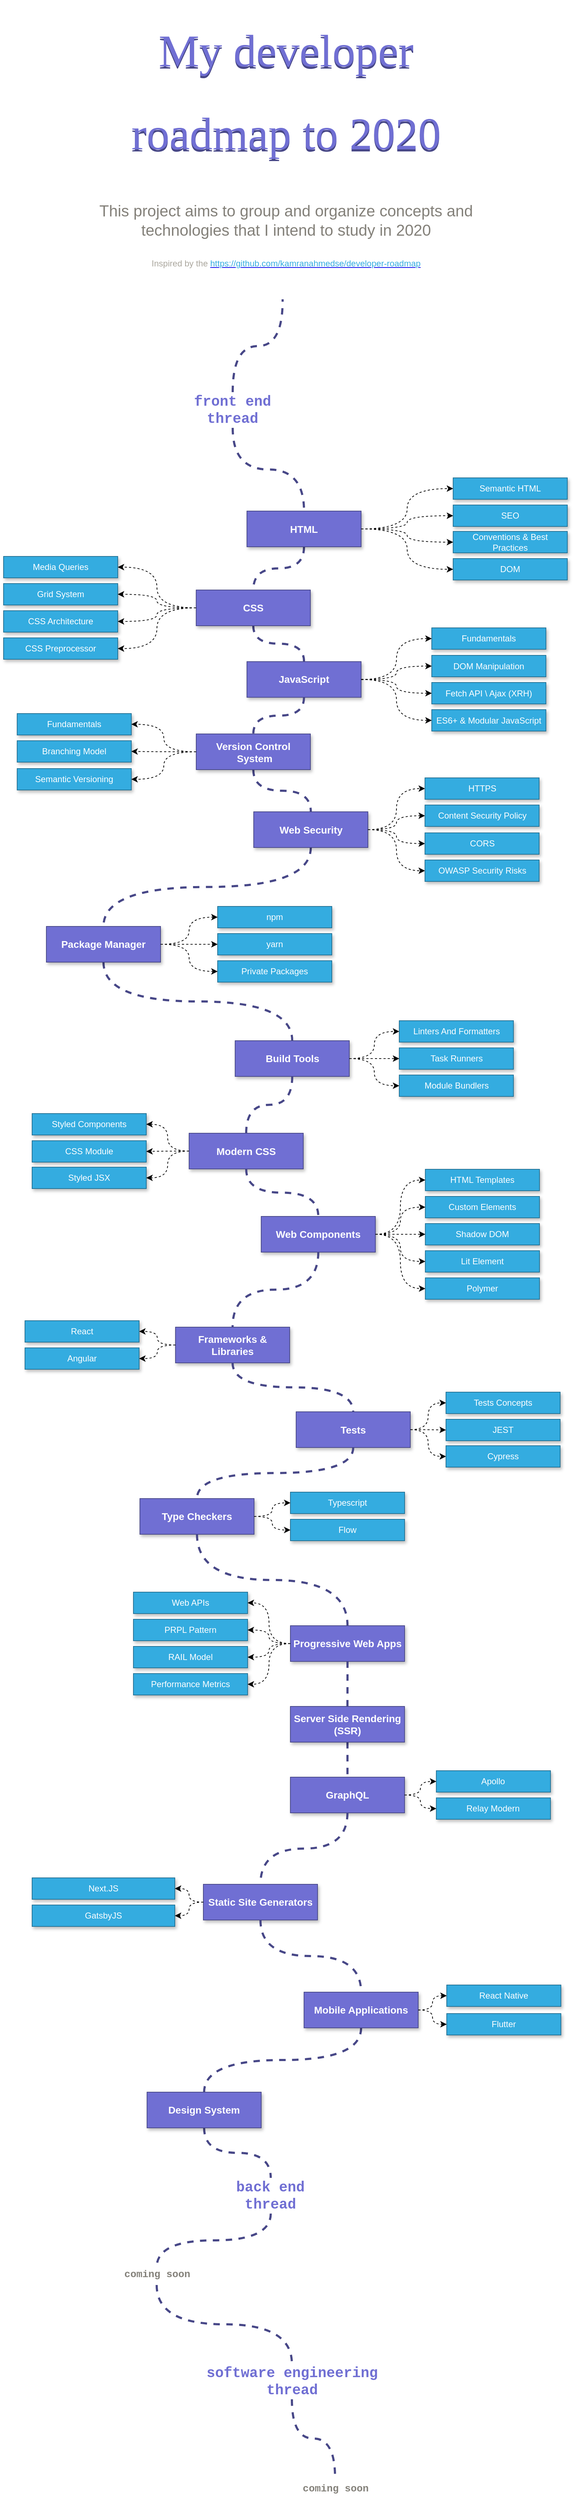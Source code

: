 <mxfile version="12.5.6" type="google"><diagram id="vV7UUr6rIa8FBHNhTu1Y" name="Page-1"><mxGraphModel dx="2844" dy="3862" grid="1" gridSize="10" guides="1" tooltips="1" connect="1" arrows="1" fold="1" page="1" pageScale="1" pageWidth="827" pageHeight="1169" math="0" shadow="0" extFonts="pacifico^https://fonts.googleapis.com/css?family=pacifico"><root><mxCell id="0"/><mxCell id="1" parent="0"/><mxCell id="6P8eKeDZ8W8T1Q5Tm0y5-17" style="edgeStyle=orthogonalEdgeStyle;curved=1;orthogonalLoop=1;jettySize=auto;html=1;exitX=0.5;exitY=1;exitDx=0;exitDy=0;endArrow=none;endFill=0;strokeColor=#474787;strokeWidth=3;fontSize=14;fontColor=#84817a;dashed=1;" edge="1" parent="1" source="ANVlv_8DLz2i2nWQg8MY-125" target="ANVlv_8DLz2i2nWQg8MY-126"><mxGeometry relative="1" as="geometry"/></mxCell><mxCell id="ANVlv_8DLz2i2nWQg8MY-125" value="Server Side Rendering (SSR)" style="rounded=0;whiteSpace=wrap;html=1;fillColor=#706fd3;strokeColor=#474787;shadow=1;fontStyle=1;fontColor=#fff;fontSize=14;" parent="1" vertex="1"><mxGeometry x="419.94" y="58" width="160" height="50" as="geometry"/></mxCell><mxCell id="ANVlv_8DLz2i2nWQg8MY-203" value="" style="group" parent="1" vertex="1" connectable="0"><mxGeometry x="342.53" y="-902" width="390" height="106" as="geometry"/></mxCell><mxCell id="ANVlv_8DLz2i2nWQg8MY-58" value="Build Tools" style="rounded=0;whiteSpace=wrap;html=1;fillColor=#706fd3;strokeColor=#474787;shadow=1;fontStyle=1;fontColor=#fff;fontSize=14;" parent="ANVlv_8DLz2i2nWQg8MY-203" vertex="1"><mxGeometry y="28" width="160" height="50" as="geometry"/></mxCell><mxCell id="ANVlv_8DLz2i2nWQg8MY-65" value="Linters And Formatters" style="rounded=0;whiteSpace=wrap;html=1;fillColor=#34ace0;strokeColor=#227093;shadow=1;fontStyle=0;fontColor=#fff;" parent="ANVlv_8DLz2i2nWQg8MY-203" vertex="1"><mxGeometry x="230" width="160" height="30" as="geometry"/></mxCell><mxCell id="ANVlv_8DLz2i2nWQg8MY-66" value="Task Runners" style="rounded=0;whiteSpace=wrap;html=1;fillColor=#34ace0;strokeColor=#227093;shadow=1;fontStyle=0;fontColor=#fff;" parent="ANVlv_8DLz2i2nWQg8MY-203" vertex="1"><mxGeometry x="230" y="38" width="160" height="30" as="geometry"/></mxCell><mxCell id="ANVlv_8DLz2i2nWQg8MY-67" value="Module Bundlers" style="rounded=0;whiteSpace=wrap;html=1;fillColor=#34ace0;strokeColor=#227093;shadow=1;fontStyle=0;fontColor=#fff;" parent="ANVlv_8DLz2i2nWQg8MY-203" vertex="1"><mxGeometry x="230" y="76" width="160" height="30" as="geometry"/></mxCell><mxCell id="ANVlv_8DLz2i2nWQg8MY-68" style="edgeStyle=orthogonalEdgeStyle;curved=1;orthogonalLoop=1;jettySize=auto;html=1;dashed=1;fontSize=14;fontColor=#fff;" parent="ANVlv_8DLz2i2nWQg8MY-203" source="ANVlv_8DLz2i2nWQg8MY-58" target="ANVlv_8DLz2i2nWQg8MY-65" edge="1"><mxGeometry relative="1" as="geometry"/></mxCell><mxCell id="ANVlv_8DLz2i2nWQg8MY-69" style="edgeStyle=orthogonalEdgeStyle;curved=1;orthogonalLoop=1;jettySize=auto;html=1;entryX=0;entryY=0.5;entryDx=0;entryDy=0;dashed=1;fontSize=14;fontColor=#fff;" parent="ANVlv_8DLz2i2nWQg8MY-203" source="ANVlv_8DLz2i2nWQg8MY-58" target="ANVlv_8DLz2i2nWQg8MY-66" edge="1"><mxGeometry relative="1" as="geometry"/></mxCell><mxCell id="ANVlv_8DLz2i2nWQg8MY-70" style="edgeStyle=orthogonalEdgeStyle;curved=1;orthogonalLoop=1;jettySize=auto;html=1;entryX=0;entryY=0.5;entryDx=0;entryDy=0;dashed=1;fontSize=14;fontColor=#fff;" parent="ANVlv_8DLz2i2nWQg8MY-203" source="ANVlv_8DLz2i2nWQg8MY-58" target="ANVlv_8DLz2i2nWQg8MY-67" edge="1"><mxGeometry relative="1" as="geometry"/></mxCell><mxCell id="ANVlv_8DLz2i2nWQg8MY-204" value="" style="group" parent="1" vertex="1" connectable="0"><mxGeometry x="58" y="-772" width="380" height="105" as="geometry"/></mxCell><mxCell id="ANVlv_8DLz2i2nWQg8MY-71" value="Modern CSS" style="rounded=0;whiteSpace=wrap;html=1;fillColor=#706fd3;strokeColor=#474787;shadow=1;fontStyle=1;fontColor=#fff;fontSize=14;" parent="ANVlv_8DLz2i2nWQg8MY-204" vertex="1"><mxGeometry x="220" y="27.5" width="160" height="50" as="geometry"/></mxCell><mxCell id="ANVlv_8DLz2i2nWQg8MY-72" value="Styled Components" style="rounded=0;whiteSpace=wrap;html=1;fillColor=#34ace0;strokeColor=#227093;shadow=1;fontStyle=0;fontColor=#fff;" parent="ANVlv_8DLz2i2nWQg8MY-204" vertex="1"><mxGeometry width="160" height="30" as="geometry"/></mxCell><mxCell id="ANVlv_8DLz2i2nWQg8MY-75" style="edgeStyle=orthogonalEdgeStyle;curved=1;orthogonalLoop=1;jettySize=auto;html=1;entryX=1;entryY=0.5;entryDx=0;entryDy=0;dashed=1;fontSize=14;fontColor=#fff;" parent="ANVlv_8DLz2i2nWQg8MY-204" source="ANVlv_8DLz2i2nWQg8MY-71" target="ANVlv_8DLz2i2nWQg8MY-72" edge="1"><mxGeometry relative="1" as="geometry"/></mxCell><mxCell id="ANVlv_8DLz2i2nWQg8MY-73" value="CSS Module" style="rounded=0;whiteSpace=wrap;html=1;fillColor=#34ace0;strokeColor=#227093;shadow=1;fontStyle=0;fontColor=#fff;" parent="ANVlv_8DLz2i2nWQg8MY-204" vertex="1"><mxGeometry y="38" width="160" height="30" as="geometry"/></mxCell><mxCell id="ANVlv_8DLz2i2nWQg8MY-76" style="edgeStyle=orthogonalEdgeStyle;curved=1;orthogonalLoop=1;jettySize=auto;html=1;dashed=1;fontSize=14;fontColor=#fff;" parent="ANVlv_8DLz2i2nWQg8MY-204" source="ANVlv_8DLz2i2nWQg8MY-71" target="ANVlv_8DLz2i2nWQg8MY-73" edge="1"><mxGeometry relative="1" as="geometry"/></mxCell><mxCell id="ANVlv_8DLz2i2nWQg8MY-74" value="Styled JSX" style="rounded=0;whiteSpace=wrap;html=1;fillColor=#34ace0;strokeColor=#227093;shadow=1;fontStyle=0;fontColor=#fff;" parent="ANVlv_8DLz2i2nWQg8MY-204" vertex="1"><mxGeometry y="75" width="160" height="30" as="geometry"/></mxCell><mxCell id="ANVlv_8DLz2i2nWQg8MY-77" style="edgeStyle=orthogonalEdgeStyle;curved=1;orthogonalLoop=1;jettySize=auto;html=1;entryX=1;entryY=0.5;entryDx=0;entryDy=0;dashed=1;fontSize=14;fontColor=#fff;" parent="ANVlv_8DLz2i2nWQg8MY-204" source="ANVlv_8DLz2i2nWQg8MY-71" target="ANVlv_8DLz2i2nWQg8MY-74" edge="1"><mxGeometry relative="1" as="geometry"/></mxCell><mxCell id="H6_eikqDi5jxZK1m3FdR-1" value="" style="group" parent="1" vertex="1" connectable="0"><mxGeometry x="209.06" y="-242" width="370.94" height="68" as="geometry"/></mxCell><mxCell id="ANVlv_8DLz2i2nWQg8MY-111" value="Type Checkers" style="rounded=0;whiteSpace=wrap;html=1;fillColor=#706fd3;strokeColor=#474787;shadow=1;fontStyle=1;fontColor=#fff;fontSize=14;" parent="H6_eikqDi5jxZK1m3FdR-1" vertex="1"><mxGeometry y="9" width="160" height="50" as="geometry"/></mxCell><mxCell id="ANVlv_8DLz2i2nWQg8MY-112" value="Typescript" style="rounded=0;whiteSpace=wrap;html=1;fillColor=#34ace0;strokeColor=#227093;shadow=1;fontStyle=0;fontColor=#fff;" parent="H6_eikqDi5jxZK1m3FdR-1" vertex="1"><mxGeometry x="210.94" width="160" height="30" as="geometry"/></mxCell><mxCell id="ANVlv_8DLz2i2nWQg8MY-114" style="edgeStyle=orthogonalEdgeStyle;curved=1;orthogonalLoop=1;jettySize=auto;html=1;dashed=1;fontSize=14;fontColor=#84817a;" parent="H6_eikqDi5jxZK1m3FdR-1" source="ANVlv_8DLz2i2nWQg8MY-111" target="ANVlv_8DLz2i2nWQg8MY-112" edge="1"><mxGeometry relative="1" as="geometry"/></mxCell><mxCell id="ANVlv_8DLz2i2nWQg8MY-113" value="Flow" style="rounded=0;whiteSpace=wrap;html=1;fillColor=#34ace0;strokeColor=#227093;shadow=1;fontStyle=0;fontColor=#fff;" parent="H6_eikqDi5jxZK1m3FdR-1" vertex="1"><mxGeometry x="210.94" y="38" width="160" height="30" as="geometry"/></mxCell><mxCell id="ANVlv_8DLz2i2nWQg8MY-115" style="edgeStyle=orthogonalEdgeStyle;curved=1;orthogonalLoop=1;jettySize=auto;html=1;dashed=1;fontSize=14;fontColor=#84817a;" parent="H6_eikqDi5jxZK1m3FdR-1" source="ANVlv_8DLz2i2nWQg8MY-111" target="ANVlv_8DLz2i2nWQg8MY-113" edge="1"><mxGeometry relative="1" as="geometry"/></mxCell><mxCell id="H6_eikqDi5jxZK1m3FdR-17" value="" style="group" parent="1" vertex="1" connectable="0"><mxGeometry x="419.94" y="148" width="364.53" height="68" as="geometry"/></mxCell><mxCell id="ANVlv_8DLz2i2nWQg8MY-126" value="GraphQL" style="rounded=0;whiteSpace=wrap;html=1;fillColor=#706fd3;strokeColor=#474787;shadow=1;fontStyle=1;fontColor=#fff;fontSize=14;" parent="H6_eikqDi5jxZK1m3FdR-17" vertex="1"><mxGeometry y="9" width="160" height="50" as="geometry"/></mxCell><mxCell id="ANVlv_8DLz2i2nWQg8MY-127" value="Apollo" style="rounded=0;whiteSpace=wrap;html=1;fillColor=#34ace0;strokeColor=#227093;shadow=1;fontStyle=0;fontColor=#fff;" parent="H6_eikqDi5jxZK1m3FdR-17" vertex="1"><mxGeometry x="204.53" width="160" height="30" as="geometry"/></mxCell><mxCell id="ANVlv_8DLz2i2nWQg8MY-128" value="Relay Modern" style="rounded=0;whiteSpace=wrap;html=1;fillColor=#34ace0;strokeColor=#227093;shadow=1;fontStyle=0;fontColor=#fff;" parent="H6_eikqDi5jxZK1m3FdR-17" vertex="1"><mxGeometry x="204.53" y="38" width="160" height="30" as="geometry"/></mxCell><mxCell id="H6_eikqDi5jxZK1m3FdR-15" style="edgeStyle=orthogonalEdgeStyle;curved=1;orthogonalLoop=1;jettySize=auto;html=1;entryX=0;entryY=0.5;entryDx=0;entryDy=0;dashed=1;fontSize=14;fontColor=#84817a;" parent="H6_eikqDi5jxZK1m3FdR-17" source="ANVlv_8DLz2i2nWQg8MY-126" target="ANVlv_8DLz2i2nWQg8MY-127" edge="1"><mxGeometry relative="1" as="geometry"/></mxCell><mxCell id="H6_eikqDi5jxZK1m3FdR-16" style="edgeStyle=orthogonalEdgeStyle;curved=1;orthogonalLoop=1;jettySize=auto;html=1;dashed=1;fontSize=14;fontColor=#84817a;" parent="H6_eikqDi5jxZK1m3FdR-17" source="ANVlv_8DLz2i2nWQg8MY-126" target="ANVlv_8DLz2i2nWQg8MY-128" edge="1"><mxGeometry relative="1" as="geometry"/></mxCell><mxCell id="H6_eikqDi5jxZK1m3FdR-21" value="" style="group" parent="1" vertex="1" connectable="0"><mxGeometry x="58.0" y="298" width="400" height="68" as="geometry"/></mxCell><mxCell id="ANVlv_8DLz2i2nWQg8MY-131" value="Static Site Generators" style="rounded=0;whiteSpace=wrap;html=1;fillColor=#706fd3;strokeColor=#474787;shadow=1;fontStyle=1;fontColor=#fff;fontSize=14;" parent="H6_eikqDi5jxZK1m3FdR-21" vertex="1"><mxGeometry x="240.0" y="9" width="160" height="50" as="geometry"/></mxCell><mxCell id="ANVlv_8DLz2i2nWQg8MY-132" value="Next.JS" style="rounded=0;whiteSpace=wrap;html=1;fillColor=#34ace0;strokeColor=#227093;shadow=1;fontStyle=0;fontColor=#fff;" parent="H6_eikqDi5jxZK1m3FdR-21" vertex="1"><mxGeometry width="200" height="30" as="geometry"/></mxCell><mxCell id="ANVlv_8DLz2i2nWQg8MY-134" style="edgeStyle=orthogonalEdgeStyle;curved=1;orthogonalLoop=1;jettySize=auto;html=1;dashed=1;fontSize=14;fontColor=#84817a;" parent="H6_eikqDi5jxZK1m3FdR-21" source="ANVlv_8DLz2i2nWQg8MY-131" target="ANVlv_8DLz2i2nWQg8MY-132" edge="1"><mxGeometry relative="1" as="geometry"/></mxCell><mxCell id="ANVlv_8DLz2i2nWQg8MY-133" value="GatsbyJS" style="rounded=0;whiteSpace=wrap;html=1;fillColor=#34ace0;strokeColor=#227093;shadow=1;fontStyle=0;fontColor=#fff;" parent="H6_eikqDi5jxZK1m3FdR-21" vertex="1"><mxGeometry y="38" width="200" height="30" as="geometry"/></mxCell><mxCell id="ANVlv_8DLz2i2nWQg8MY-135" style="edgeStyle=orthogonalEdgeStyle;curved=1;orthogonalLoop=1;jettySize=auto;html=1;dashed=1;fontSize=14;fontColor=#84817a;" parent="H6_eikqDi5jxZK1m3FdR-21" source="ANVlv_8DLz2i2nWQg8MY-131" target="ANVlv_8DLz2i2nWQg8MY-133" edge="1"><mxGeometry relative="1" as="geometry"/></mxCell><mxCell id="H6_eikqDi5jxZK1m3FdR-22" style="edgeStyle=orthogonalEdgeStyle;curved=1;orthogonalLoop=1;jettySize=auto;html=1;entryX=0.5;entryY=0;entryDx=0;entryDy=0;endArrow=none;endFill=0;strokeColor=#474787;strokeWidth=3;fontSize=14;fontColor=#84817a;dashed=1;" parent="1" source="ANVlv_8DLz2i2nWQg8MY-126" target="ANVlv_8DLz2i2nWQg8MY-131" edge="1"><mxGeometry relative="1" as="geometry"/></mxCell><mxCell id="H6_eikqDi5jxZK1m3FdR-23" style="edgeStyle=orthogonalEdgeStyle;curved=1;orthogonalLoop=1;jettySize=auto;html=1;entryX=0.5;entryY=0;entryDx=0;entryDy=0;endArrow=none;endFill=0;strokeColor=#474787;strokeWidth=3;fontSize=14;fontColor=#84817a;dashed=1;" parent="1" source="ANVlv_8DLz2i2nWQg8MY-131" target="ANVlv_8DLz2i2nWQg8MY-136" edge="1"><mxGeometry relative="1" as="geometry"/></mxCell><mxCell id="H6_eikqDi5jxZK1m3FdR-28" value="" style="group" parent="1" vertex="1" connectable="0"><mxGeometry x="48" y="-482" width="370.94" height="68" as="geometry"/></mxCell><mxCell id="ANVlv_8DLz2i2nWQg8MY-92" value="Frameworks &amp;amp; Libraries" style="rounded=0;whiteSpace=wrap;html=1;fillColor=#706fd3;strokeColor=#474787;shadow=1;fontStyle=1;fontColor=#fff;fontSize=14;" parent="H6_eikqDi5jxZK1m3FdR-28" vertex="1"><mxGeometry x="210.94" y="9" width="160" height="50" as="geometry"/></mxCell><mxCell id="ANVlv_8DLz2i2nWQg8MY-93" value="React" style="rounded=0;whiteSpace=wrap;html=1;fillColor=#34ace0;strokeColor=#227093;shadow=1;fontStyle=0;fontColor=#fff;" parent="H6_eikqDi5jxZK1m3FdR-28" vertex="1"><mxGeometry width="160" height="30" as="geometry"/></mxCell><mxCell id="ANVlv_8DLz2i2nWQg8MY-100" style="edgeStyle=orthogonalEdgeStyle;curved=1;orthogonalLoop=1;jettySize=auto;html=1;dashed=1;fontSize=14;fontColor=#84817a;" parent="H6_eikqDi5jxZK1m3FdR-28" source="ANVlv_8DLz2i2nWQg8MY-92" target="ANVlv_8DLz2i2nWQg8MY-93" edge="1"><mxGeometry relative="1" as="geometry"/></mxCell><mxCell id="ANVlv_8DLz2i2nWQg8MY-98" value="Angular" style="rounded=0;whiteSpace=wrap;html=1;fillColor=#34ace0;strokeColor=#227093;shadow=1;fontStyle=0;fontColor=#fff;" parent="H6_eikqDi5jxZK1m3FdR-28" vertex="1"><mxGeometry y="38" width="160" height="30" as="geometry"/></mxCell><mxCell id="ANVlv_8DLz2i2nWQg8MY-102" style="edgeStyle=orthogonalEdgeStyle;curved=1;orthogonalLoop=1;jettySize=auto;html=1;entryX=1;entryY=0.5;entryDx=0;entryDy=0;dashed=1;fontSize=14;fontColor=#84817a;" parent="H6_eikqDi5jxZK1m3FdR-28" source="ANVlv_8DLz2i2nWQg8MY-92" target="ANVlv_8DLz2i2nWQg8MY-98" edge="1"><mxGeometry relative="1" as="geometry"/></mxCell><mxCell id="H6_eikqDi5jxZK1m3FdR-30" value="" style="group" parent="1" vertex="1" connectable="0"><mxGeometry x="428" y="-382" width="370" height="105" as="geometry"/></mxCell><mxCell id="ANVlv_8DLz2i2nWQg8MY-103" value="Tests" style="rounded=0;whiteSpace=wrap;html=1;fillColor=#706fd3;strokeColor=#474787;shadow=1;fontStyle=1;fontColor=#fff;fontSize=14;" parent="H6_eikqDi5jxZK1m3FdR-30" vertex="1"><mxGeometry y="27.5" width="160" height="50" as="geometry"/></mxCell><mxCell id="ANVlv_8DLz2i2nWQg8MY-104" value="Tests Concepts" style="rounded=0;whiteSpace=wrap;html=1;fillColor=#34ace0;strokeColor=#227093;shadow=1;fontStyle=0;fontColor=#fff;" parent="H6_eikqDi5jxZK1m3FdR-30" vertex="1"><mxGeometry x="210" width="160" height="30" as="geometry"/></mxCell><mxCell id="ANVlv_8DLz2i2nWQg8MY-218" style="edgeStyle=orthogonalEdgeStyle;curved=1;orthogonalLoop=1;jettySize=auto;html=1;entryX=0;entryY=0.5;entryDx=0;entryDy=0;dashed=1;fontSize=14;fontColor=#84817a;" parent="H6_eikqDi5jxZK1m3FdR-30" source="ANVlv_8DLz2i2nWQg8MY-103" target="ANVlv_8DLz2i2nWQg8MY-104" edge="1"><mxGeometry relative="1" as="geometry"/></mxCell><mxCell id="ANVlv_8DLz2i2nWQg8MY-105" value="JEST" style="rounded=0;whiteSpace=wrap;html=1;fillColor=#34ace0;strokeColor=#227093;shadow=1;fontStyle=0;fontColor=#fff;" parent="H6_eikqDi5jxZK1m3FdR-30" vertex="1"><mxGeometry x="210" y="38" width="160" height="30" as="geometry"/></mxCell><mxCell id="ANVlv_8DLz2i2nWQg8MY-219" style="edgeStyle=orthogonalEdgeStyle;curved=1;orthogonalLoop=1;jettySize=auto;html=1;entryX=0;entryY=0.5;entryDx=0;entryDy=0;dashed=1;fontSize=14;fontColor=#84817a;" parent="H6_eikqDi5jxZK1m3FdR-30" source="ANVlv_8DLz2i2nWQg8MY-103" target="ANVlv_8DLz2i2nWQg8MY-105" edge="1"><mxGeometry relative="1" as="geometry"/></mxCell><mxCell id="ANVlv_8DLz2i2nWQg8MY-106" value="Cypress" style="rounded=0;whiteSpace=wrap;html=1;fillColor=#34ace0;strokeColor=#227093;shadow=1;fontStyle=0;fontColor=#fff;" parent="H6_eikqDi5jxZK1m3FdR-30" vertex="1"><mxGeometry x="210" y="75" width="160" height="30" as="geometry"/></mxCell><mxCell id="ANVlv_8DLz2i2nWQg8MY-220" style="edgeStyle=orthogonalEdgeStyle;curved=1;orthogonalLoop=1;jettySize=auto;html=1;entryX=0;entryY=0.5;entryDx=0;entryDy=0;dashed=1;fontSize=14;fontColor=#84817a;" parent="H6_eikqDi5jxZK1m3FdR-30" source="ANVlv_8DLz2i2nWQg8MY-103" target="ANVlv_8DLz2i2nWQg8MY-106" edge="1"><mxGeometry relative="1" as="geometry"/></mxCell><mxCell id="H6_eikqDi5jxZK1m3FdR-33" value="" style="group" parent="1" vertex="1" connectable="0"><mxGeometry x="200.0" y="-102" width="380" height="144" as="geometry"/></mxCell><mxCell id="ANVlv_8DLz2i2nWQg8MY-116" value="Progressive Web Apps" style="rounded=0;whiteSpace=wrap;html=1;fillColor=#706fd3;strokeColor=#474787;shadow=1;fontStyle=1;fontColor=#fff;fontSize=14;" parent="H6_eikqDi5jxZK1m3FdR-33" vertex="1"><mxGeometry x="220" y="47" width="160" height="50" as="geometry"/></mxCell><mxCell id="ANVlv_8DLz2i2nWQg8MY-117" value="Web APIs" style="rounded=0;whiteSpace=wrap;html=1;fillColor=#34ace0;strokeColor=#227093;shadow=1;fontStyle=0;fontColor=#fff;" parent="H6_eikqDi5jxZK1m3FdR-33" vertex="1"><mxGeometry width="160" height="30" as="geometry"/></mxCell><mxCell id="H6_eikqDi5jxZK1m3FdR-8" style="edgeStyle=orthogonalEdgeStyle;curved=1;orthogonalLoop=1;jettySize=auto;html=1;entryX=1;entryY=0.5;entryDx=0;entryDy=0;dashed=1;fontSize=14;fontColor=#84817a;" parent="H6_eikqDi5jxZK1m3FdR-33" source="ANVlv_8DLz2i2nWQg8MY-116" target="ANVlv_8DLz2i2nWQg8MY-117" edge="1"><mxGeometry relative="1" as="geometry"/></mxCell><mxCell id="ANVlv_8DLz2i2nWQg8MY-118" value="PRPL Pattern" style="rounded=0;whiteSpace=wrap;html=1;fillColor=#34ace0;strokeColor=#227093;shadow=1;fontStyle=0;fontColor=#fff;" parent="H6_eikqDi5jxZK1m3FdR-33" vertex="1"><mxGeometry y="38" width="160" height="30" as="geometry"/></mxCell><mxCell id="H6_eikqDi5jxZK1m3FdR-9" style="edgeStyle=orthogonalEdgeStyle;curved=1;orthogonalLoop=1;jettySize=auto;html=1;dashed=1;fontSize=14;fontColor=#84817a;" parent="H6_eikqDi5jxZK1m3FdR-33" source="ANVlv_8DLz2i2nWQg8MY-116" target="ANVlv_8DLz2i2nWQg8MY-118" edge="1"><mxGeometry relative="1" as="geometry"/></mxCell><mxCell id="ANVlv_8DLz2i2nWQg8MY-119" value="RAIL Model" style="rounded=0;whiteSpace=wrap;html=1;fillColor=#34ace0;strokeColor=#227093;shadow=1;fontStyle=0;fontColor=#fff;" parent="H6_eikqDi5jxZK1m3FdR-33" vertex="1"><mxGeometry y="76" width="160" height="30" as="geometry"/></mxCell><mxCell id="H6_eikqDi5jxZK1m3FdR-10" style="edgeStyle=orthogonalEdgeStyle;curved=1;orthogonalLoop=1;jettySize=auto;html=1;entryX=1;entryY=0.5;entryDx=0;entryDy=0;dashed=1;fontSize=14;fontColor=#84817a;" parent="H6_eikqDi5jxZK1m3FdR-33" source="ANVlv_8DLz2i2nWQg8MY-116" target="ANVlv_8DLz2i2nWQg8MY-119" edge="1"><mxGeometry relative="1" as="geometry"/></mxCell><mxCell id="ANVlv_8DLz2i2nWQg8MY-120" value="Performance Metrics" style="rounded=0;whiteSpace=wrap;html=1;fillColor=#34ace0;strokeColor=#227093;shadow=1;fontStyle=0;fontColor=#fff;" parent="H6_eikqDi5jxZK1m3FdR-33" vertex="1"><mxGeometry y="114" width="160" height="30" as="geometry"/></mxCell><mxCell id="H6_eikqDi5jxZK1m3FdR-11" style="edgeStyle=orthogonalEdgeStyle;curved=1;orthogonalLoop=1;jettySize=auto;html=1;entryX=1;entryY=0.5;entryDx=0;entryDy=0;dashed=1;fontSize=14;fontColor=#84817a;" parent="H6_eikqDi5jxZK1m3FdR-33" source="ANVlv_8DLz2i2nWQg8MY-116" target="ANVlv_8DLz2i2nWQg8MY-120" edge="1"><mxGeometry relative="1" as="geometry"/></mxCell><mxCell id="H6_eikqDi5jxZK1m3FdR-46" value="" style="group;movable=0;resizable=0;rotatable=0;deletable=0;editable=0;connectable=0;" parent="1" vertex="1" connectable="0"><mxGeometry x="360" y="-940" width="419" height="144.5" as="geometry"/></mxCell><mxCell id="ANVlv_8DLz2i2nWQg8MY-3" value="JavaScript" style="rounded=0;whiteSpace=wrap;html=1;fillColor=#706fd3;strokeColor=#474787;shadow=1;fontStyle=1;fontColor=#fff;fontSize=14;" parent="H6_eikqDi5jxZK1m3FdR-46" vertex="1"><mxGeometry x="-0.94" y="-464.75" width="160" height="50" as="geometry"/></mxCell><mxCell id="ANVlv_8DLz2i2nWQg8MY-19" value="Fundamentals" style="rounded=0;whiteSpace=wrap;html=1;fillColor=#34ace0;strokeColor=#227093;shadow=1;fontStyle=0;fontColor=#fff;" parent="H6_eikqDi5jxZK1m3FdR-46" vertex="1"><mxGeometry x="258.06" y="-512" width="160" height="30" as="geometry"/></mxCell><mxCell id="ANVlv_8DLz2i2nWQg8MY-22" value="DOM Manipulation" style="rounded=0;whiteSpace=wrap;html=1;fillColor=#34ace0;strokeColor=#227093;shadow=1;fontStyle=0;fontColor=#fff;" parent="H6_eikqDi5jxZK1m3FdR-46" vertex="1"><mxGeometry x="258.06" y="-473.5" width="160" height="30" as="geometry"/></mxCell><mxCell id="ANVlv_8DLz2i2nWQg8MY-23" value="Fetch API \ Ajax (XRH)" style="rounded=0;whiteSpace=wrap;html=1;fillColor=#34ace0;strokeColor=#227093;shadow=1;fontStyle=0;fontColor=#fff;" parent="H6_eikqDi5jxZK1m3FdR-46" vertex="1"><mxGeometry x="258.06" y="-435.5" width="160" height="30" as="geometry"/></mxCell><mxCell id="ANVlv_8DLz2i2nWQg8MY-24" value="ES6+ &amp;amp; Modular JavaScript" style="rounded=0;whiteSpace=wrap;html=1;fillColor=#34ace0;strokeColor=#227093;shadow=1;fontStyle=0;fontColor=#fff;" parent="H6_eikqDi5jxZK1m3FdR-46" vertex="1"><mxGeometry x="258.06" y="-397.5" width="160" height="30" as="geometry"/></mxCell><mxCell id="H6_eikqDi5jxZK1m3FdR-42" style="edgeStyle=orthogonalEdgeStyle;curved=1;orthogonalLoop=1;jettySize=auto;html=1;entryX=0;entryY=0.5;entryDx=0;entryDy=0;dashed=1;fontSize=14;fontColor=#84817a;" parent="H6_eikqDi5jxZK1m3FdR-46" source="ANVlv_8DLz2i2nWQg8MY-3" target="ANVlv_8DLz2i2nWQg8MY-19" edge="1"><mxGeometry relative="1" as="geometry"/></mxCell><mxCell id="H6_eikqDi5jxZK1m3FdR-43" style="edgeStyle=orthogonalEdgeStyle;curved=1;orthogonalLoop=1;jettySize=auto;html=1;entryX=0;entryY=0.5;entryDx=0;entryDy=0;dashed=1;fontSize=14;fontColor=#84817a;" parent="H6_eikqDi5jxZK1m3FdR-46" source="ANVlv_8DLz2i2nWQg8MY-3" target="ANVlv_8DLz2i2nWQg8MY-22" edge="1"><mxGeometry relative="1" as="geometry"/></mxCell><mxCell id="H6_eikqDi5jxZK1m3FdR-44" style="edgeStyle=orthogonalEdgeStyle;curved=1;orthogonalLoop=1;jettySize=auto;html=1;entryX=0;entryY=0.5;entryDx=0;entryDy=0;dashed=1;fontSize=14;fontColor=#84817a;" parent="H6_eikqDi5jxZK1m3FdR-46" source="ANVlv_8DLz2i2nWQg8MY-3" target="ANVlv_8DLz2i2nWQg8MY-23" edge="1"><mxGeometry relative="1" as="geometry"/></mxCell><mxCell id="H6_eikqDi5jxZK1m3FdR-45" style="edgeStyle=orthogonalEdgeStyle;curved=1;orthogonalLoop=1;jettySize=auto;html=1;entryX=0;entryY=0.5;entryDx=0;entryDy=0;dashed=1;fontSize=14;fontColor=#84817a;" parent="H6_eikqDi5jxZK1m3FdR-46" source="ANVlv_8DLz2i2nWQg8MY-3" target="ANVlv_8DLz2i2nWQg8MY-24" edge="1"><mxGeometry relative="1" as="geometry"/></mxCell><mxCell id="6P8eKeDZ8W8T1Q5Tm0y5-2" style="edgeStyle=orthogonalEdgeStyle;curved=1;orthogonalLoop=1;jettySize=auto;html=1;exitX=0.5;exitY=1;exitDx=0;exitDy=0;entryX=0.5;entryY=0;entryDx=0;entryDy=0;endArrow=none;endFill=0;strokeColor=#474787;strokeWidth=3;fontSize=14;fontColor=#84817a;dashed=1;" edge="1" parent="1" source="ANVlv_8DLz2i2nWQg8MY-1" target="ANVlv_8DLz2i2nWQg8MY-2"><mxGeometry relative="1" as="geometry"/></mxCell><mxCell id="6P8eKeDZ8W8T1Q5Tm0y5-3" style="edgeStyle=orthogonalEdgeStyle;curved=1;orthogonalLoop=1;jettySize=auto;html=1;exitX=0.5;exitY=1;exitDx=0;exitDy=0;entryX=0.5;entryY=0;entryDx=0;entryDy=0;endArrow=none;endFill=0;strokeColor=#474787;strokeWidth=3;fontSize=14;fontColor=#84817a;dashed=1;" edge="1" parent="1" source="ANVlv_8DLz2i2nWQg8MY-2" target="ANVlv_8DLz2i2nWQg8MY-3"><mxGeometry relative="1" as="geometry"/></mxCell><mxCell id="6P8eKeDZ8W8T1Q5Tm0y5-5" style="edgeStyle=orthogonalEdgeStyle;curved=1;orthogonalLoop=1;jettySize=auto;html=1;exitX=0.5;exitY=1;exitDx=0;exitDy=0;entryX=0.5;entryY=0;entryDx=0;entryDy=0;endArrow=none;endFill=0;strokeColor=#474787;strokeWidth=3;fontSize=14;fontColor=#84817a;dashed=1;" edge="1" parent="1" source="ANVlv_8DLz2i2nWQg8MY-3" target="ANVlv_8DLz2i2nWQg8MY-30"><mxGeometry relative="1" as="geometry"/></mxCell><mxCell id="6P8eKeDZ8W8T1Q5Tm0y5-6" style="edgeStyle=orthogonalEdgeStyle;curved=1;orthogonalLoop=1;jettySize=auto;html=1;exitX=0.5;exitY=1;exitDx=0;exitDy=0;entryX=0.5;entryY=0;entryDx=0;entryDy=0;endArrow=none;endFill=0;strokeColor=#474787;strokeWidth=3;fontSize=14;fontColor=#84817a;dashed=1;" edge="1" parent="1" source="ANVlv_8DLz2i2nWQg8MY-30" target="ANVlv_8DLz2i2nWQg8MY-38"><mxGeometry relative="1" as="geometry"/></mxCell><mxCell id="6P8eKeDZ8W8T1Q5Tm0y5-7" style="edgeStyle=orthogonalEdgeStyle;curved=1;orthogonalLoop=1;jettySize=auto;html=1;exitX=0.5;exitY=1;exitDx=0;exitDy=0;entryX=0.5;entryY=0;entryDx=0;entryDy=0;endArrow=none;endFill=0;strokeColor=#474787;strokeWidth=3;fontSize=14;fontColor=#84817a;dashed=1;" edge="1" parent="1" source="ANVlv_8DLz2i2nWQg8MY-38" target="ANVlv_8DLz2i2nWQg8MY-48"><mxGeometry relative="1" as="geometry"/></mxCell><mxCell id="6P8eKeDZ8W8T1Q5Tm0y5-8" style="edgeStyle=orthogonalEdgeStyle;curved=1;orthogonalLoop=1;jettySize=auto;html=1;exitX=0.5;exitY=1;exitDx=0;exitDy=0;entryX=0.5;entryY=0;entryDx=0;entryDy=0;endArrow=none;endFill=0;strokeColor=#474787;strokeWidth=3;fontSize=14;fontColor=#84817a;dashed=1;" edge="1" parent="1" source="ANVlv_8DLz2i2nWQg8MY-48" target="ANVlv_8DLz2i2nWQg8MY-58"><mxGeometry relative="1" as="geometry"/></mxCell><mxCell id="6P8eKeDZ8W8T1Q5Tm0y5-9" style="edgeStyle=orthogonalEdgeStyle;curved=1;orthogonalLoop=1;jettySize=auto;html=1;exitX=0.5;exitY=1;exitDx=0;exitDy=0;entryX=0.5;entryY=0;entryDx=0;entryDy=0;endArrow=none;endFill=0;strokeColor=#474787;strokeWidth=3;fontSize=14;fontColor=#84817a;dashed=1;" edge="1" parent="1" source="ANVlv_8DLz2i2nWQg8MY-58" target="ANVlv_8DLz2i2nWQg8MY-71"><mxGeometry relative="1" as="geometry"/></mxCell><mxCell id="6P8eKeDZ8W8T1Q5Tm0y5-10" value="" style="group" vertex="1" connectable="0" parent="1"><mxGeometry x="379.06" y="-694" width="390.0" height="182" as="geometry"/></mxCell><mxCell id="ANVlv_8DLz2i2nWQg8MY-80" value="Web Components" style="rounded=0;whiteSpace=wrap;html=1;fillColor=#706fd3;strokeColor=#474787;shadow=1;fontStyle=1;fontColor=#fff;fontSize=14;" parent="6P8eKeDZ8W8T1Q5Tm0y5-10" vertex="1"><mxGeometry y="66" width="160" height="50" as="geometry"/></mxCell><mxCell id="ANVlv_8DLz2i2nWQg8MY-212" value="" style="group" parent="6P8eKeDZ8W8T1Q5Tm0y5-10" vertex="1" connectable="0"><mxGeometry x="230.0" width="160" height="182" as="geometry"/></mxCell><mxCell id="ANVlv_8DLz2i2nWQg8MY-81" value="HTML Templates" style="rounded=0;whiteSpace=wrap;html=1;fillColor=#34ace0;strokeColor=#227093;shadow=1;fontStyle=0;fontColor=#fff;" parent="ANVlv_8DLz2i2nWQg8MY-212" vertex="1"><mxGeometry width="160" height="30" as="geometry"/></mxCell><mxCell id="ANVlv_8DLz2i2nWQg8MY-82" value="Custom Elements" style="rounded=0;whiteSpace=wrap;html=1;fillColor=#34ace0;strokeColor=#227093;shadow=1;fontStyle=0;fontColor=#fff;" parent="ANVlv_8DLz2i2nWQg8MY-212" vertex="1"><mxGeometry y="38" width="160" height="30" as="geometry"/></mxCell><mxCell id="ANVlv_8DLz2i2nWQg8MY-83" value="Shadow DOM" style="rounded=0;whiteSpace=wrap;html=1;fillColor=#34ace0;strokeColor=#227093;shadow=1;fontStyle=0;fontColor=#fff;" parent="ANVlv_8DLz2i2nWQg8MY-212" vertex="1"><mxGeometry y="76" width="160" height="30" as="geometry"/></mxCell><mxCell id="ANVlv_8DLz2i2nWQg8MY-207" value="&lt;span style=&quot;&quot;&gt;Lit Element&lt;/span&gt;" style="rounded=0;whiteSpace=wrap;html=1;fillColor=#34ace0;strokeColor=#227093;shadow=1;fontStyle=0;fontColor=#FFFFFF;" parent="ANVlv_8DLz2i2nWQg8MY-212" vertex="1"><mxGeometry y="114" width="160" height="30" as="geometry"/></mxCell><mxCell id="ANVlv_8DLz2i2nWQg8MY-208" value="&lt;span style=&quot;&quot;&gt;Polymer&lt;/span&gt;" style="rounded=0;whiteSpace=wrap;html=1;fillColor=#34ace0;strokeColor=#227093;shadow=1;fontStyle=0;fontColor=#FFFFFF;" parent="ANVlv_8DLz2i2nWQg8MY-212" vertex="1"><mxGeometry y="152" width="160" height="30" as="geometry"/></mxCell><mxCell id="H6_eikqDi5jxZK1m3FdR-49" style="edgeStyle=orthogonalEdgeStyle;curved=1;orthogonalLoop=1;jettySize=auto;html=1;entryX=0;entryY=0.5;entryDx=0;entryDy=0;dashed=1;fontSize=14;fontColor=#84817a;" parent="6P8eKeDZ8W8T1Q5Tm0y5-10" source="ANVlv_8DLz2i2nWQg8MY-80" target="ANVlv_8DLz2i2nWQg8MY-81" edge="1"><mxGeometry relative="1" as="geometry"/></mxCell><mxCell id="H6_eikqDi5jxZK1m3FdR-50" style="edgeStyle=orthogonalEdgeStyle;curved=1;orthogonalLoop=1;jettySize=auto;html=1;entryX=0;entryY=0.5;entryDx=0;entryDy=0;dashed=1;fontSize=14;fontColor=#84817a;" parent="6P8eKeDZ8W8T1Q5Tm0y5-10" source="ANVlv_8DLz2i2nWQg8MY-80" target="ANVlv_8DLz2i2nWQg8MY-82" edge="1"><mxGeometry relative="1" as="geometry"/></mxCell><mxCell id="H6_eikqDi5jxZK1m3FdR-51" style="edgeStyle=orthogonalEdgeStyle;curved=1;orthogonalLoop=1;jettySize=auto;html=1;entryX=0;entryY=0.5;entryDx=0;entryDy=0;dashed=1;fontSize=14;fontColor=#84817a;" parent="6P8eKeDZ8W8T1Q5Tm0y5-10" source="ANVlv_8DLz2i2nWQg8MY-80" target="ANVlv_8DLz2i2nWQg8MY-83" edge="1"><mxGeometry relative="1" as="geometry"/></mxCell><mxCell id="H6_eikqDi5jxZK1m3FdR-52" style="edgeStyle=orthogonalEdgeStyle;curved=1;orthogonalLoop=1;jettySize=auto;html=1;entryX=0;entryY=0.5;entryDx=0;entryDy=0;dashed=1;fontSize=14;fontColor=#84817a;" parent="6P8eKeDZ8W8T1Q5Tm0y5-10" source="ANVlv_8DLz2i2nWQg8MY-80" target="ANVlv_8DLz2i2nWQg8MY-207" edge="1"><mxGeometry relative="1" as="geometry"/></mxCell><mxCell id="H6_eikqDi5jxZK1m3FdR-53" style="edgeStyle=orthogonalEdgeStyle;curved=1;orthogonalLoop=1;jettySize=auto;html=1;entryX=0;entryY=0.5;entryDx=0;entryDy=0;dashed=1;fontSize=14;fontColor=#84817a;" parent="6P8eKeDZ8W8T1Q5Tm0y5-10" source="ANVlv_8DLz2i2nWQg8MY-80" target="ANVlv_8DLz2i2nWQg8MY-208" edge="1"><mxGeometry relative="1" as="geometry"/></mxCell><mxCell id="6P8eKeDZ8W8T1Q5Tm0y5-11" style="edgeStyle=orthogonalEdgeStyle;curved=1;orthogonalLoop=1;jettySize=auto;html=1;exitX=0.5;exitY=1;exitDx=0;exitDy=0;entryX=0.5;entryY=0;entryDx=0;entryDy=0;endArrow=none;endFill=0;strokeColor=#474787;strokeWidth=3;fontSize=14;fontColor=#84817a;dashed=1;" edge="1" parent="1" source="ANVlv_8DLz2i2nWQg8MY-71" target="ANVlv_8DLz2i2nWQg8MY-80"><mxGeometry relative="1" as="geometry"/></mxCell><mxCell id="6P8eKeDZ8W8T1Q5Tm0y5-12" style="edgeStyle=orthogonalEdgeStyle;curved=1;orthogonalLoop=1;jettySize=auto;html=1;exitX=0.5;exitY=1;exitDx=0;exitDy=0;entryX=0.5;entryY=0;entryDx=0;entryDy=0;endArrow=none;endFill=0;strokeColor=#474787;strokeWidth=3;fontSize=14;fontColor=#84817a;dashed=1;" edge="1" parent="1" source="ANVlv_8DLz2i2nWQg8MY-80" target="ANVlv_8DLz2i2nWQg8MY-92"><mxGeometry relative="1" as="geometry"/></mxCell><mxCell id="6P8eKeDZ8W8T1Q5Tm0y5-13" style="edgeStyle=orthogonalEdgeStyle;curved=1;orthogonalLoop=1;jettySize=auto;html=1;exitX=0.5;exitY=1;exitDx=0;exitDy=0;entryX=0.5;entryY=0;entryDx=0;entryDy=0;endArrow=none;endFill=0;strokeColor=#474787;strokeWidth=3;fontSize=14;fontColor=#84817a;dashed=1;" edge="1" parent="1" source="ANVlv_8DLz2i2nWQg8MY-92" target="ANVlv_8DLz2i2nWQg8MY-103"><mxGeometry relative="1" as="geometry"/></mxCell><mxCell id="6P8eKeDZ8W8T1Q5Tm0y5-14" style="edgeStyle=orthogonalEdgeStyle;curved=1;orthogonalLoop=1;jettySize=auto;html=1;exitX=0.5;exitY=1;exitDx=0;exitDy=0;entryX=0.5;entryY=0;entryDx=0;entryDy=0;endArrow=none;endFill=0;strokeColor=#474787;strokeWidth=3;fontSize=14;fontColor=#84817a;dashed=1;" edge="1" parent="1" source="ANVlv_8DLz2i2nWQg8MY-103" target="ANVlv_8DLz2i2nWQg8MY-111"><mxGeometry relative="1" as="geometry"/></mxCell><mxCell id="6P8eKeDZ8W8T1Q5Tm0y5-15" style="edgeStyle=orthogonalEdgeStyle;curved=1;orthogonalLoop=1;jettySize=auto;html=1;exitX=0.5;exitY=1;exitDx=0;exitDy=0;entryX=0.5;entryY=0;entryDx=0;entryDy=0;endArrow=none;endFill=0;strokeColor=#474787;strokeWidth=3;fontSize=14;fontColor=#84817a;dashed=1;" edge="1" parent="1" source="ANVlv_8DLz2i2nWQg8MY-111" target="ANVlv_8DLz2i2nWQg8MY-116"><mxGeometry relative="1" as="geometry"/></mxCell><mxCell id="6P8eKeDZ8W8T1Q5Tm0y5-16" style="edgeStyle=orthogonalEdgeStyle;curved=1;orthogonalLoop=1;jettySize=auto;html=1;exitX=0.5;exitY=1;exitDx=0;exitDy=0;endArrow=none;endFill=0;strokeColor=#474787;strokeWidth=3;fontSize=14;fontColor=#84817a;dashed=1;" edge="1" parent="1" source="ANVlv_8DLz2i2nWQg8MY-116" target="ANVlv_8DLz2i2nWQg8MY-125"><mxGeometry relative="1" as="geometry"/></mxCell><mxCell id="6P8eKeDZ8W8T1Q5Tm0y5-23" value="" style="group" vertex="1" connectable="0" parent="1"><mxGeometry x="172.55" y="-2322" width="482" height="243" as="geometry"/></mxCell><mxCell id="6P8eKeDZ8W8T1Q5Tm0y5-22" value="&lt;p&gt;&lt;font style=&quot;line-height: 180% ; font-size: 64px&quot; color=&quot;#474787&quot;&gt;My developer roadmap to 2020&lt;/font&gt;&lt;/p&gt;" style="text;html=1;strokeColor=none;fillColor=none;align=center;verticalAlign=middle;whiteSpace=wrap;rounded=0;fontSize=14;fontColor=#84817a;fontFamily=pacifico;FType=g;" vertex="1" parent="6P8eKeDZ8W8T1Q5Tm0y5-23"><mxGeometry x="1" y="3" width="480" height="240" as="geometry"/></mxCell><mxCell id="6P8eKeDZ8W8T1Q5Tm0y5-20" value="&lt;p&gt;&lt;font style=&quot;line-height: 180% ; font-size: 64px&quot; color=&quot;#706fd3&quot;&gt;My developer roadmap to 2020&lt;/font&gt;&lt;/p&gt;" style="text;html=1;strokeColor=none;fillColor=none;align=center;verticalAlign=middle;whiteSpace=wrap;rounded=0;fontSize=14;fontColor=#84817a;fontFamily=pacifico;FType=g;" vertex="1" parent="6P8eKeDZ8W8T1Q5Tm0y5-23"><mxGeometry x="1" width="480" height="240" as="geometry"/></mxCell><mxCell id="6P8eKeDZ8W8T1Q5Tm0y5-24" value="&lt;div&gt;&lt;font style=&quot;font-size: 22px&quot;&gt;This project aims to group and organize concepts and technologies that I intend to study in 2020&lt;/font&gt;&lt;/div&gt;" style="text;html=1;strokeColor=none;fillColor=none;align=center;verticalAlign=middle;whiteSpace=wrap;rounded=0;fontSize=14;fontColor=#84817a;" vertex="1" parent="1"><mxGeometry x="93.55" y="-2052" width="640" height="60" as="geometry"/></mxCell><mxCell id="6P8eKeDZ8W8T1Q5Tm0y5-26" value="&lt;font color=&quot;#aaa69d&quot; style=&quot;font-size: 12px;&quot;&gt;Inspired by the&amp;nbsp;&lt;/font&gt;&lt;a href=&quot;https://github.com/kamranahmedse/developer-roadmap&quot; style=&quot;font-size: 12px;&quot;&gt;&lt;font color=&quot;#34ace0&quot; style=&quot;font-size: 12px;&quot;&gt;https://github.com/kamranahmedse/developer-roadmap&lt;/font&gt;&lt;/a&gt;" style="text;html=1;strokeColor=none;fillColor=none;align=center;verticalAlign=middle;whiteSpace=wrap;rounded=0;fontSize=12;fontColor=#84817a;" vertex="1" parent="1"><mxGeometry x="93.55" y="-1972" width="640" height="20" as="geometry"/></mxCell><mxCell id="6P8eKeDZ8W8T1Q5Tm0y5-31" style="edgeStyle=orthogonalEdgeStyle;curved=1;orthogonalLoop=1;jettySize=auto;html=1;entryX=0.5;entryY=0;entryDx=0;entryDy=0;endArrow=none;endFill=0;strokeColor=#474787;strokeWidth=3;fontSize=14;fontColor=#84817a;dashed=1;" edge="1" parent="1" source="6P8eKeDZ8W8T1Q5Tm0y5-29" target="ANVlv_8DLz2i2nWQg8MY-1"><mxGeometry relative="1" as="geometry"/></mxCell><mxCell id="6P8eKeDZ8W8T1Q5Tm0y5-32" style="edgeStyle=orthogonalEdgeStyle;curved=1;orthogonalLoop=1;jettySize=auto;html=1;endArrow=none;endFill=0;strokeColor=#474787;strokeWidth=3;fontSize=14;fontColor=#84817a;dashed=1;" edge="1" parent="1" source="6P8eKeDZ8W8T1Q5Tm0y5-29"><mxGeometry relative="1" as="geometry"><mxPoint x="409.06" y="-1912.0" as="targetPoint"/></mxGeometry></mxCell><mxCell id="6P8eKeDZ8W8T1Q5Tm0y5-29" value="&lt;font color=&quot;#706fd3&quot; style=&quot;font-size: 20px;&quot;&gt;front end thread&lt;/font&gt;" style="text;html=1;strokeColor=none;fillColor=none;align=center;verticalAlign=middle;whiteSpace=wrap;rounded=0;fontSize=20;fontColor=#84817a;fontFamily=Courier New;fontStyle=1" vertex="1" parent="1"><mxGeometry x="269.06" y="-1782" width="140" height="50" as="geometry"/></mxCell><mxCell id="6P8eKeDZ8W8T1Q5Tm0y5-33" value="&lt;font color=&quot;#706fd3&quot;&gt;back end thread&lt;/font&gt;" style="text;html=1;strokeColor=none;fillColor=none;align=center;verticalAlign=middle;whiteSpace=wrap;rounded=0;fontSize=20;fontColor=#84817a;fontFamily=Courier New;fontStyle=1" vertex="1" parent="1"><mxGeometry x="322.43" y="718" width="140" height="50" as="geometry"/></mxCell><mxCell id="6P8eKeDZ8W8T1Q5Tm0y5-35" style="edgeStyle=orthogonalEdgeStyle;curved=1;orthogonalLoop=1;jettySize=auto;html=1;dashed=1;endArrow=none;endFill=0;strokeColor=#474787;strokeWidth=3;fontSize=14;fontColor=#84817a;exitX=0.5;exitY=1;exitDx=0;exitDy=0;" edge="1" parent="1" source="6P8eKeDZ8W8T1Q5Tm0y5-33"><mxGeometry relative="1" as="geometry"><mxPoint x="441.49" y="838.0" as="sourcePoint"/><mxPoint x="232.55" y="843" as="targetPoint"/></mxGeometry></mxCell><mxCell id="6P8eKeDZ8W8T1Q5Tm0y5-39" style="edgeStyle=orthogonalEdgeStyle;curved=1;orthogonalLoop=1;jettySize=auto;html=1;exitX=0.5;exitY=1;exitDx=0;exitDy=0;entryX=0.5;entryY=0;entryDx=0;entryDy=0;dashed=1;endArrow=none;endFill=0;strokeColor=#474787;strokeWidth=3;fontSize=14;fontColor=#84817a;" edge="1" parent="1" source="6P8eKeDZ8W8T1Q5Tm0y5-36" target="6P8eKeDZ8W8T1Q5Tm0y5-37"><mxGeometry relative="1" as="geometry"/></mxCell><mxCell id="6P8eKeDZ8W8T1Q5Tm0y5-36" value="coming soon" style="text;html=1;fontSize=14;fontFamily=Courier New;fontColor=#84817a;align=center;fontStyle=1" vertex="1" parent="1"><mxGeometry x="172.55" y="838" width="120" height="30" as="geometry"/></mxCell><mxCell id="6P8eKeDZ8W8T1Q5Tm0y5-40" style="edgeStyle=orthogonalEdgeStyle;curved=1;orthogonalLoop=1;jettySize=auto;html=1;dashed=1;endArrow=none;endFill=0;strokeColor=#474787;strokeWidth=3;fontSize=14;fontColor=#84817a;entryX=0.5;entryY=0;entryDx=0;entryDy=0;" edge="1" parent="1" source="6P8eKeDZ8W8T1Q5Tm0y5-37" target="6P8eKeDZ8W8T1Q5Tm0y5-41"><mxGeometry relative="1" as="geometry"><mxPoint x="482.55" y="1138" as="targetPoint"/></mxGeometry></mxCell><mxCell id="6P8eKeDZ8W8T1Q5Tm0y5-37" value="&lt;font color=&quot;#706fd3&quot;&gt;software&amp;nbsp;engineering thread&lt;/font&gt;" style="text;html=1;strokeColor=none;fillColor=none;align=center;verticalAlign=middle;whiteSpace=wrap;rounded=0;fontSize=20;fontColor=#84817a;fontFamily=Courier New;fontStyle=1" vertex="1" parent="1"><mxGeometry x="352.55" y="978" width="138.94" height="50" as="geometry"/></mxCell><mxCell id="6P8eKeDZ8W8T1Q5Tm0y5-41" value="coming soon" style="text;html=1;fontSize=14;fontFamily=Courier New;fontColor=#84817a;align=center;fontStyle=1" vertex="1" parent="1"><mxGeometry x="422.55" y="1138" width="120" height="30" as="geometry"/></mxCell><mxCell id="ANVlv_8DLz2i2nWQg8MY-1" value="HTML" style="rounded=0;whiteSpace=wrap;html=1;fillColor=#706fd3;strokeColor=#474787;shadow=1;fontStyle=1;fontColor=#fff;fontSize=14;" parent="1" vertex="1"><mxGeometry x="359.06" y="-1615.5" width="160" height="50" as="geometry"/></mxCell><mxCell id="ANVlv_8DLz2i2nWQg8MY-4" value="Semantic HTML" style="rounded=0;whiteSpace=wrap;html=1;fillColor=#34ace0;strokeColor=#227093;shadow=1;fontStyle=0;fontColor=#fff;" parent="1" vertex="1"><mxGeometry x="648.06" y="-1662" width="160" height="30" as="geometry"/></mxCell><mxCell id="ANVlv_8DLz2i2nWQg8MY-5" value="SEO" style="rounded=0;whiteSpace=wrap;html=1;fillColor=#34ace0;strokeColor=#227093;shadow=1;fontStyle=0;fontColor=#fff;" parent="1" vertex="1"><mxGeometry x="648.06" y="-1624" width="160" height="30" as="geometry"/></mxCell><mxCell id="ANVlv_8DLz2i2nWQg8MY-6" value="Conventions &amp;amp; Best Practices" style="rounded=0;whiteSpace=wrap;html=1;fillColor=#34ace0;strokeColor=#227093;shadow=1;fontStyle=0;fontColor=#fff;" parent="1" vertex="1"><mxGeometry x="648.06" y="-1587" width="160" height="30" as="geometry"/></mxCell><mxCell id="ANVlv_8DLz2i2nWQg8MY-20" value="DOM" style="rounded=0;whiteSpace=wrap;html=1;fillColor=#34ace0;strokeColor=#227093;shadow=1;fontStyle=0;fontColor=#fff;" parent="1" vertex="1"><mxGeometry x="648.06" y="-1549" width="160" height="30" as="geometry"/></mxCell><mxCell id="ANVlv_8DLz2i2nWQg8MY-147" style="edgeStyle=orthogonalEdgeStyle;orthogonalLoop=1;jettySize=auto;html=1;entryX=0;entryY=0.5;entryDx=0;entryDy=0;dashed=1;fontSize=14;fontColor=#84817a;curved=1;" parent="1" source="ANVlv_8DLz2i2nWQg8MY-1" target="ANVlv_8DLz2i2nWQg8MY-4" edge="1"><mxGeometry relative="1" as="geometry"/></mxCell><mxCell id="ANVlv_8DLz2i2nWQg8MY-148" style="edgeStyle=orthogonalEdgeStyle;orthogonalLoop=1;jettySize=auto;html=1;entryX=0;entryY=0.5;entryDx=0;entryDy=0;dashed=1;fontSize=14;fontColor=#84817a;curved=1;" parent="1" source="ANVlv_8DLz2i2nWQg8MY-1" target="ANVlv_8DLz2i2nWQg8MY-5" edge="1"><mxGeometry relative="1" as="geometry"/></mxCell><mxCell id="ANVlv_8DLz2i2nWQg8MY-149" style="edgeStyle=orthogonalEdgeStyle;orthogonalLoop=1;jettySize=auto;html=1;entryX=0;entryY=0.5;entryDx=0;entryDy=0;dashed=1;fontSize=14;fontColor=#84817a;curved=1;" parent="1" source="ANVlv_8DLz2i2nWQg8MY-1" target="ANVlv_8DLz2i2nWQg8MY-6" edge="1"><mxGeometry relative="1" as="geometry"/></mxCell><mxCell id="ANVlv_8DLz2i2nWQg8MY-150" style="edgeStyle=orthogonalEdgeStyle;orthogonalLoop=1;jettySize=auto;html=1;entryX=0;entryY=0.5;entryDx=0;entryDy=0;dashed=1;fontSize=14;fontColor=#84817a;curved=1;" parent="1" source="ANVlv_8DLz2i2nWQg8MY-1" target="ANVlv_8DLz2i2nWQg8MY-20" edge="1"><mxGeometry relative="1" as="geometry"/></mxCell><mxCell id="ANVlv_8DLz2i2nWQg8MY-2" value="CSS" style="rounded=0;whiteSpace=wrap;html=1;fillColor=#706fd3;strokeColor=#474787;shadow=1;fontStyle=1;fontColor=#fff;fontSize=14;" parent="1" vertex="1"><mxGeometry x="287.94" y="-1505" width="160" height="50" as="geometry"/></mxCell><mxCell id="ANVlv_8DLz2i2nWQg8MY-13" value="Media Queries" style="rounded=0;whiteSpace=wrap;html=1;fillColor=#34ace0;strokeColor=#227093;shadow=1;fontStyle=0;fontColor=#fff;" parent="1" vertex="1"><mxGeometry x="18.0" y="-1552" width="160" height="30" as="geometry"/></mxCell><mxCell id="ANVlv_8DLz2i2nWQg8MY-14" value="Grid System" style="rounded=0;whiteSpace=wrap;html=1;fillColor=#34ace0;strokeColor=#227093;shadow=1;fontStyle=0;fontColor=#fff;" parent="1" vertex="1"><mxGeometry x="18.0" y="-1514" width="160" height="30" as="geometry"/></mxCell><mxCell id="ANVlv_8DLz2i2nWQg8MY-59" value="CSS Architecture" style="rounded=0;whiteSpace=wrap;html=1;fillColor=#34ace0;strokeColor=#227093;shadow=1;fontStyle=0;fontColor=#fff;" parent="1" vertex="1"><mxGeometry x="18.0" y="-1476" width="160" height="30" as="geometry"/></mxCell><mxCell id="ANVlv_8DLz2i2nWQg8MY-60" value="CSS Preprocessor" style="rounded=0;whiteSpace=wrap;html=1;fillColor=#34ace0;strokeColor=#227093;shadow=1;fontStyle=0;fontColor=#fff;" parent="1" vertex="1"><mxGeometry x="18.0" y="-1438" width="160" height="30" as="geometry"/></mxCell><mxCell id="ANVlv_8DLz2i2nWQg8MY-61" style="edgeStyle=orthogonalEdgeStyle;orthogonalLoop=1;jettySize=auto;html=1;entryX=1;entryY=0.5;entryDx=0;entryDy=0;dashed=1;fontSize=14;fontColor=#fff;curved=1;" parent="1" source="ANVlv_8DLz2i2nWQg8MY-2" target="ANVlv_8DLz2i2nWQg8MY-13" edge="1"><mxGeometry relative="1" as="geometry"/></mxCell><mxCell id="ANVlv_8DLz2i2nWQg8MY-62" style="edgeStyle=orthogonalEdgeStyle;orthogonalLoop=1;jettySize=auto;html=1;entryX=1;entryY=0.5;entryDx=0;entryDy=0;dashed=1;fontSize=14;fontColor=#fff;curved=1;" parent="1" source="ANVlv_8DLz2i2nWQg8MY-2" target="ANVlv_8DLz2i2nWQg8MY-14" edge="1"><mxGeometry relative="1" as="geometry"/></mxCell><mxCell id="ANVlv_8DLz2i2nWQg8MY-63" style="edgeStyle=orthogonalEdgeStyle;orthogonalLoop=1;jettySize=auto;html=1;dashed=1;fontSize=14;fontColor=#fff;curved=1;" parent="1" source="ANVlv_8DLz2i2nWQg8MY-2" target="ANVlv_8DLz2i2nWQg8MY-59" edge="1"><mxGeometry relative="1" as="geometry"/></mxCell><mxCell id="ANVlv_8DLz2i2nWQg8MY-64" style="edgeStyle=orthogonalEdgeStyle;orthogonalLoop=1;jettySize=auto;html=1;entryX=1;entryY=0.5;entryDx=0;entryDy=0;dashed=1;fontSize=14;fontColor=#fff;curved=1;" parent="1" source="ANVlv_8DLz2i2nWQg8MY-2" target="ANVlv_8DLz2i2nWQg8MY-60" edge="1"><mxGeometry relative="1" as="geometry"/></mxCell><mxCell id="ANVlv_8DLz2i2nWQg8MY-30" value="Version Control&lt;br&gt;&amp;nbsp;System" style="rounded=0;whiteSpace=wrap;html=1;fillColor=#706fd3;strokeColor=#474787;shadow=1;fontStyle=1;fontColor=#fff;fontSize=14;" parent="1" vertex="1"><mxGeometry x="288" y="-1303.5" width="160" height="50" as="geometry"/></mxCell><mxCell id="ANVlv_8DLz2i2nWQg8MY-31" value="Fundamentals" style="rounded=0;whiteSpace=wrap;html=1;fillColor=#34ace0;strokeColor=#227093;shadow=1;fontStyle=0;fontColor=#fff;" parent="1" vertex="1"><mxGeometry x="37.06" y="-1332" width="160" height="30" as="geometry"/></mxCell><mxCell id="ANVlv_8DLz2i2nWQg8MY-32" value="Branching Model" style="rounded=0;whiteSpace=wrap;html=1;fillColor=#34ace0;strokeColor=#227093;shadow=1;fontStyle=0;fontColor=#fff;" parent="1" vertex="1"><mxGeometry x="37.06" y="-1294" width="160" height="30" as="geometry"/></mxCell><mxCell id="ANVlv_8DLz2i2nWQg8MY-33" value="Semantic Versioning" style="rounded=0;whiteSpace=wrap;html=1;fillColor=#34ace0;strokeColor=#227093;shadow=1;fontStyle=0;fontColor=#fff;" parent="1" vertex="1"><mxGeometry x="37.06" y="-1255" width="160" height="30" as="geometry"/></mxCell><mxCell id="ANVlv_8DLz2i2nWQg8MY-34" style="edgeStyle=orthogonalEdgeStyle;curved=1;orthogonalLoop=1;jettySize=auto;html=1;entryX=1;entryY=0.5;entryDx=0;entryDy=0;dashed=1;fontSize=14;fontColor=#fff;" parent="1" source="ANVlv_8DLz2i2nWQg8MY-30" target="ANVlv_8DLz2i2nWQg8MY-31" edge="1"><mxGeometry relative="1" as="geometry"/></mxCell><mxCell id="ANVlv_8DLz2i2nWQg8MY-35" style="edgeStyle=orthogonalEdgeStyle;curved=1;orthogonalLoop=1;jettySize=auto;html=1;dashed=1;fontSize=14;fontColor=#fff;" parent="1" source="ANVlv_8DLz2i2nWQg8MY-30" target="ANVlv_8DLz2i2nWQg8MY-32" edge="1"><mxGeometry relative="1" as="geometry"/></mxCell><mxCell id="ANVlv_8DLz2i2nWQg8MY-37" style="edgeStyle=orthogonalEdgeStyle;curved=1;orthogonalLoop=1;jettySize=auto;html=1;entryX=1;entryY=0.5;entryDx=0;entryDy=0;dashed=1;fontSize=14;fontColor=#fff;" parent="1" source="ANVlv_8DLz2i2nWQg8MY-30" target="ANVlv_8DLz2i2nWQg8MY-33" edge="1"><mxGeometry relative="1" as="geometry"/></mxCell><mxCell id="ANVlv_8DLz2i2nWQg8MY-38" value="Web Security" style="rounded=0;whiteSpace=wrap;html=1;fillColor=#706fd3;strokeColor=#474787;shadow=1;fontStyle=1;fontColor=#fff;fontSize=14;" parent="1" vertex="1"><mxGeometry x="368.56" y="-1194.5" width="160" height="50" as="geometry"/></mxCell><mxCell id="ANVlv_8DLz2i2nWQg8MY-44" style="edgeStyle=orthogonalEdgeStyle;curved=1;orthogonalLoop=1;jettySize=auto;html=1;entryX=0;entryY=0.5;entryDx=0;entryDy=0;dashed=1;fontSize=14;fontColor=#fff;" parent="1" source="ANVlv_8DLz2i2nWQg8MY-38" target="ANVlv_8DLz2i2nWQg8MY-40" edge="1"><mxGeometry relative="1" as="geometry"/></mxCell><mxCell id="ANVlv_8DLz2i2nWQg8MY-45" style="edgeStyle=orthogonalEdgeStyle;curved=1;orthogonalLoop=1;jettySize=auto;html=1;entryX=0;entryY=0.5;entryDx=0;entryDy=0;dashed=1;fontSize=14;fontColor=#fff;" parent="1" source="ANVlv_8DLz2i2nWQg8MY-38" target="ANVlv_8DLz2i2nWQg8MY-41" edge="1"><mxGeometry relative="1" as="geometry"/></mxCell><mxCell id="ANVlv_8DLz2i2nWQg8MY-46" style="edgeStyle=orthogonalEdgeStyle;curved=1;orthogonalLoop=1;jettySize=auto;html=1;entryX=0;entryY=0.5;entryDx=0;entryDy=0;dashed=1;fontSize=14;fontColor=#fff;" parent="1" source="ANVlv_8DLz2i2nWQg8MY-38" target="ANVlv_8DLz2i2nWQg8MY-42" edge="1"><mxGeometry relative="1" as="geometry"/></mxCell><mxCell id="ANVlv_8DLz2i2nWQg8MY-47" style="edgeStyle=orthogonalEdgeStyle;curved=1;orthogonalLoop=1;jettySize=auto;html=1;entryX=0;entryY=0.5;entryDx=0;entryDy=0;dashed=1;fontSize=14;fontColor=#fff;" parent="1" source="ANVlv_8DLz2i2nWQg8MY-38" target="ANVlv_8DLz2i2nWQg8MY-43" edge="1"><mxGeometry relative="1" as="geometry"/></mxCell><mxCell id="ANVlv_8DLz2i2nWQg8MY-40" value="HTTPS" style="rounded=0;whiteSpace=wrap;html=1;fillColor=#34ace0;strokeColor=#227093;shadow=1;fontStyle=0;fontColor=#fff;" parent="1" vertex="1"><mxGeometry x="608.56" y="-1242" width="160" height="30" as="geometry"/></mxCell><mxCell id="ANVlv_8DLz2i2nWQg8MY-41" value="Content Security Policy" style="rounded=0;whiteSpace=wrap;html=1;fillColor=#34ace0;strokeColor=#227093;shadow=1;fontStyle=0;fontColor=#fff;" parent="1" vertex="1"><mxGeometry x="608.56" y="-1204" width="160" height="30" as="geometry"/></mxCell><mxCell id="ANVlv_8DLz2i2nWQg8MY-42" value="CORS" style="rounded=0;whiteSpace=wrap;html=1;fillColor=#34ace0;strokeColor=#227093;shadow=1;fontStyle=0;fontColor=#fff;" parent="1" vertex="1"><mxGeometry x="608.56" y="-1165" width="160" height="30" as="geometry"/></mxCell><mxCell id="ANVlv_8DLz2i2nWQg8MY-43" value="OWASP Security Risks" style="rounded=0;whiteSpace=wrap;html=1;fillColor=#34ace0;strokeColor=#227093;shadow=1;fontStyle=0;fontColor=#fff;" parent="1" vertex="1"><mxGeometry x="608.56" y="-1127" width="160" height="30" as="geometry"/></mxCell><mxCell id="ANVlv_8DLz2i2nWQg8MY-48" value="Package Manager" style="rounded=0;whiteSpace=wrap;html=1;fillColor=#706fd3;strokeColor=#474787;shadow=1;fontStyle=1;fontColor=#fff;fontSize=14;" parent="1" vertex="1"><mxGeometry x="78" y="-1034" width="160" height="50" as="geometry"/></mxCell><mxCell id="ANVlv_8DLz2i2nWQg8MY-178" value="" style="group" parent="1" vertex="1" connectable="0"><mxGeometry x="318" y="-1062" width="160" height="106" as="geometry"/></mxCell><mxCell id="ANVlv_8DLz2i2nWQg8MY-50" value="npm" style="rounded=0;whiteSpace=wrap;html=1;fillColor=#34ace0;strokeColor=#227093;shadow=1;fontStyle=0;fontColor=#fff;" parent="ANVlv_8DLz2i2nWQg8MY-178" vertex="1"><mxGeometry width="160" height="30" as="geometry"/></mxCell><mxCell id="ANVlv_8DLz2i2nWQg8MY-51" value="yarn" style="rounded=0;whiteSpace=wrap;html=1;fillColor=#34ace0;strokeColor=#227093;shadow=1;fontStyle=0;fontColor=#fff;" parent="ANVlv_8DLz2i2nWQg8MY-178" vertex="1"><mxGeometry y="38" width="160" height="30" as="geometry"/></mxCell><mxCell id="ANVlv_8DLz2i2nWQg8MY-52" value="Private Packages" style="rounded=0;whiteSpace=wrap;html=1;fillColor=#34ace0;strokeColor=#227093;shadow=1;fontStyle=0;fontColor=#fff;" parent="ANVlv_8DLz2i2nWQg8MY-178" vertex="1"><mxGeometry y="76" width="160" height="30" as="geometry"/></mxCell><mxCell id="ANVlv_8DLz2i2nWQg8MY-193" style="edgeStyle=orthogonalEdgeStyle;curved=1;orthogonalLoop=1;jettySize=auto;html=1;entryX=0;entryY=0.5;entryDx=0;entryDy=0;dashed=1;fontSize=14;fontColor=#fff;" parent="1" source="ANVlv_8DLz2i2nWQg8MY-48" target="ANVlv_8DLz2i2nWQg8MY-50" edge="1"><mxGeometry relative="1" as="geometry"/></mxCell><mxCell id="ANVlv_8DLz2i2nWQg8MY-194" style="edgeStyle=orthogonalEdgeStyle;curved=1;orthogonalLoop=1;jettySize=auto;html=1;entryX=0;entryY=0.5;entryDx=0;entryDy=0;dashed=1;fontSize=14;fontColor=#fff;" parent="1" source="ANVlv_8DLz2i2nWQg8MY-48" target="ANVlv_8DLz2i2nWQg8MY-51" edge="1"><mxGeometry relative="1" as="geometry"/></mxCell><mxCell id="ANVlv_8DLz2i2nWQg8MY-195" style="edgeStyle=orthogonalEdgeStyle;curved=1;orthogonalLoop=1;jettySize=auto;html=1;entryX=0;entryY=0.5;entryDx=0;entryDy=0;dashed=1;fontSize=14;fontColor=#fff;" parent="1" source="ANVlv_8DLz2i2nWQg8MY-48" target="ANVlv_8DLz2i2nWQg8MY-52" edge="1"><mxGeometry relative="1" as="geometry"/></mxCell><mxCell id="6P8eKeDZ8W8T1Q5Tm0y5-63" style="edgeStyle=orthogonalEdgeStyle;curved=1;orthogonalLoop=1;jettySize=auto;html=1;exitX=0.5;exitY=1;exitDx=0;exitDy=0;entryX=0.5;entryY=0;entryDx=0;entryDy=0;dashed=1;endArrow=none;endFill=0;strokeColor=#474787;strokeWidth=3;fontSize=14;fontColor=#84817a;" edge="1" parent="1" source="ANVlv_8DLz2i2nWQg8MY-136" target="6P8eKeDZ8W8T1Q5Tm0y5-62"><mxGeometry relative="1" as="geometry"/></mxCell><mxCell id="ANVlv_8DLz2i2nWQg8MY-136" value="Mobile Applications" style="rounded=0;whiteSpace=wrap;html=1;fillColor=#706fd3;strokeColor=#474787;shadow=1;fontStyle=1;fontColor=#fff;fontSize=14;" parent="1" vertex="1"><mxGeometry x="439.06" y="458" width="160" height="50" as="geometry"/></mxCell><mxCell id="ANVlv_8DLz2i2nWQg8MY-137" value="React Native" style="rounded=0;whiteSpace=wrap;html=1;fillColor=#34ace0;strokeColor=#227093;shadow=1;fontStyle=0;fontColor=#fff;" parent="1" vertex="1"><mxGeometry x="639.06" y="448" width="160" height="30" as="geometry"/></mxCell><mxCell id="ANVlv_8DLz2i2nWQg8MY-139" style="edgeStyle=orthogonalEdgeStyle;curved=1;orthogonalLoop=1;jettySize=auto;html=1;dashed=1;fontSize=14;fontColor=#84817a;" parent="1" source="ANVlv_8DLz2i2nWQg8MY-136" target="ANVlv_8DLz2i2nWQg8MY-137" edge="1"><mxGeometry relative="1" as="geometry"/></mxCell><mxCell id="ANVlv_8DLz2i2nWQg8MY-138" value="Flutter" style="rounded=0;whiteSpace=wrap;html=1;fillColor=#34ace0;strokeColor=#227093;shadow=1;fontStyle=0;fontColor=#fff;" parent="1" vertex="1"><mxGeometry x="639.06" y="488" width="160" height="30" as="geometry"/></mxCell><mxCell id="ANVlv_8DLz2i2nWQg8MY-140" style="edgeStyle=orthogonalEdgeStyle;curved=1;orthogonalLoop=1;jettySize=auto;html=1;dashed=1;fontSize=14;fontColor=#84817a;" parent="1" source="ANVlv_8DLz2i2nWQg8MY-136" target="ANVlv_8DLz2i2nWQg8MY-138" edge="1"><mxGeometry relative="1" as="geometry"/></mxCell><mxCell id="6P8eKeDZ8W8T1Q5Tm0y5-64" style="edgeStyle=orthogonalEdgeStyle;curved=1;orthogonalLoop=1;jettySize=auto;html=1;exitX=0.5;exitY=1;exitDx=0;exitDy=0;entryX=0.5;entryY=0;entryDx=0;entryDy=0;dashed=1;endArrow=none;endFill=0;strokeColor=#474787;strokeWidth=3;fontSize=14;fontColor=#84817a;" edge="1" parent="1" source="6P8eKeDZ8W8T1Q5Tm0y5-62" target="6P8eKeDZ8W8T1Q5Tm0y5-33"><mxGeometry relative="1" as="geometry"/></mxCell><mxCell id="6P8eKeDZ8W8T1Q5Tm0y5-62" value="Design System" style="rounded=0;whiteSpace=wrap;html=1;fillColor=#706fd3;strokeColor=#474787;shadow=1;fontStyle=1;fontColor=#fff;fontSize=14;" vertex="1" parent="1"><mxGeometry x="219.06" y="598" width="160" height="50" as="geometry"/></mxCell></root></mxGraphModel></diagram></mxfile>